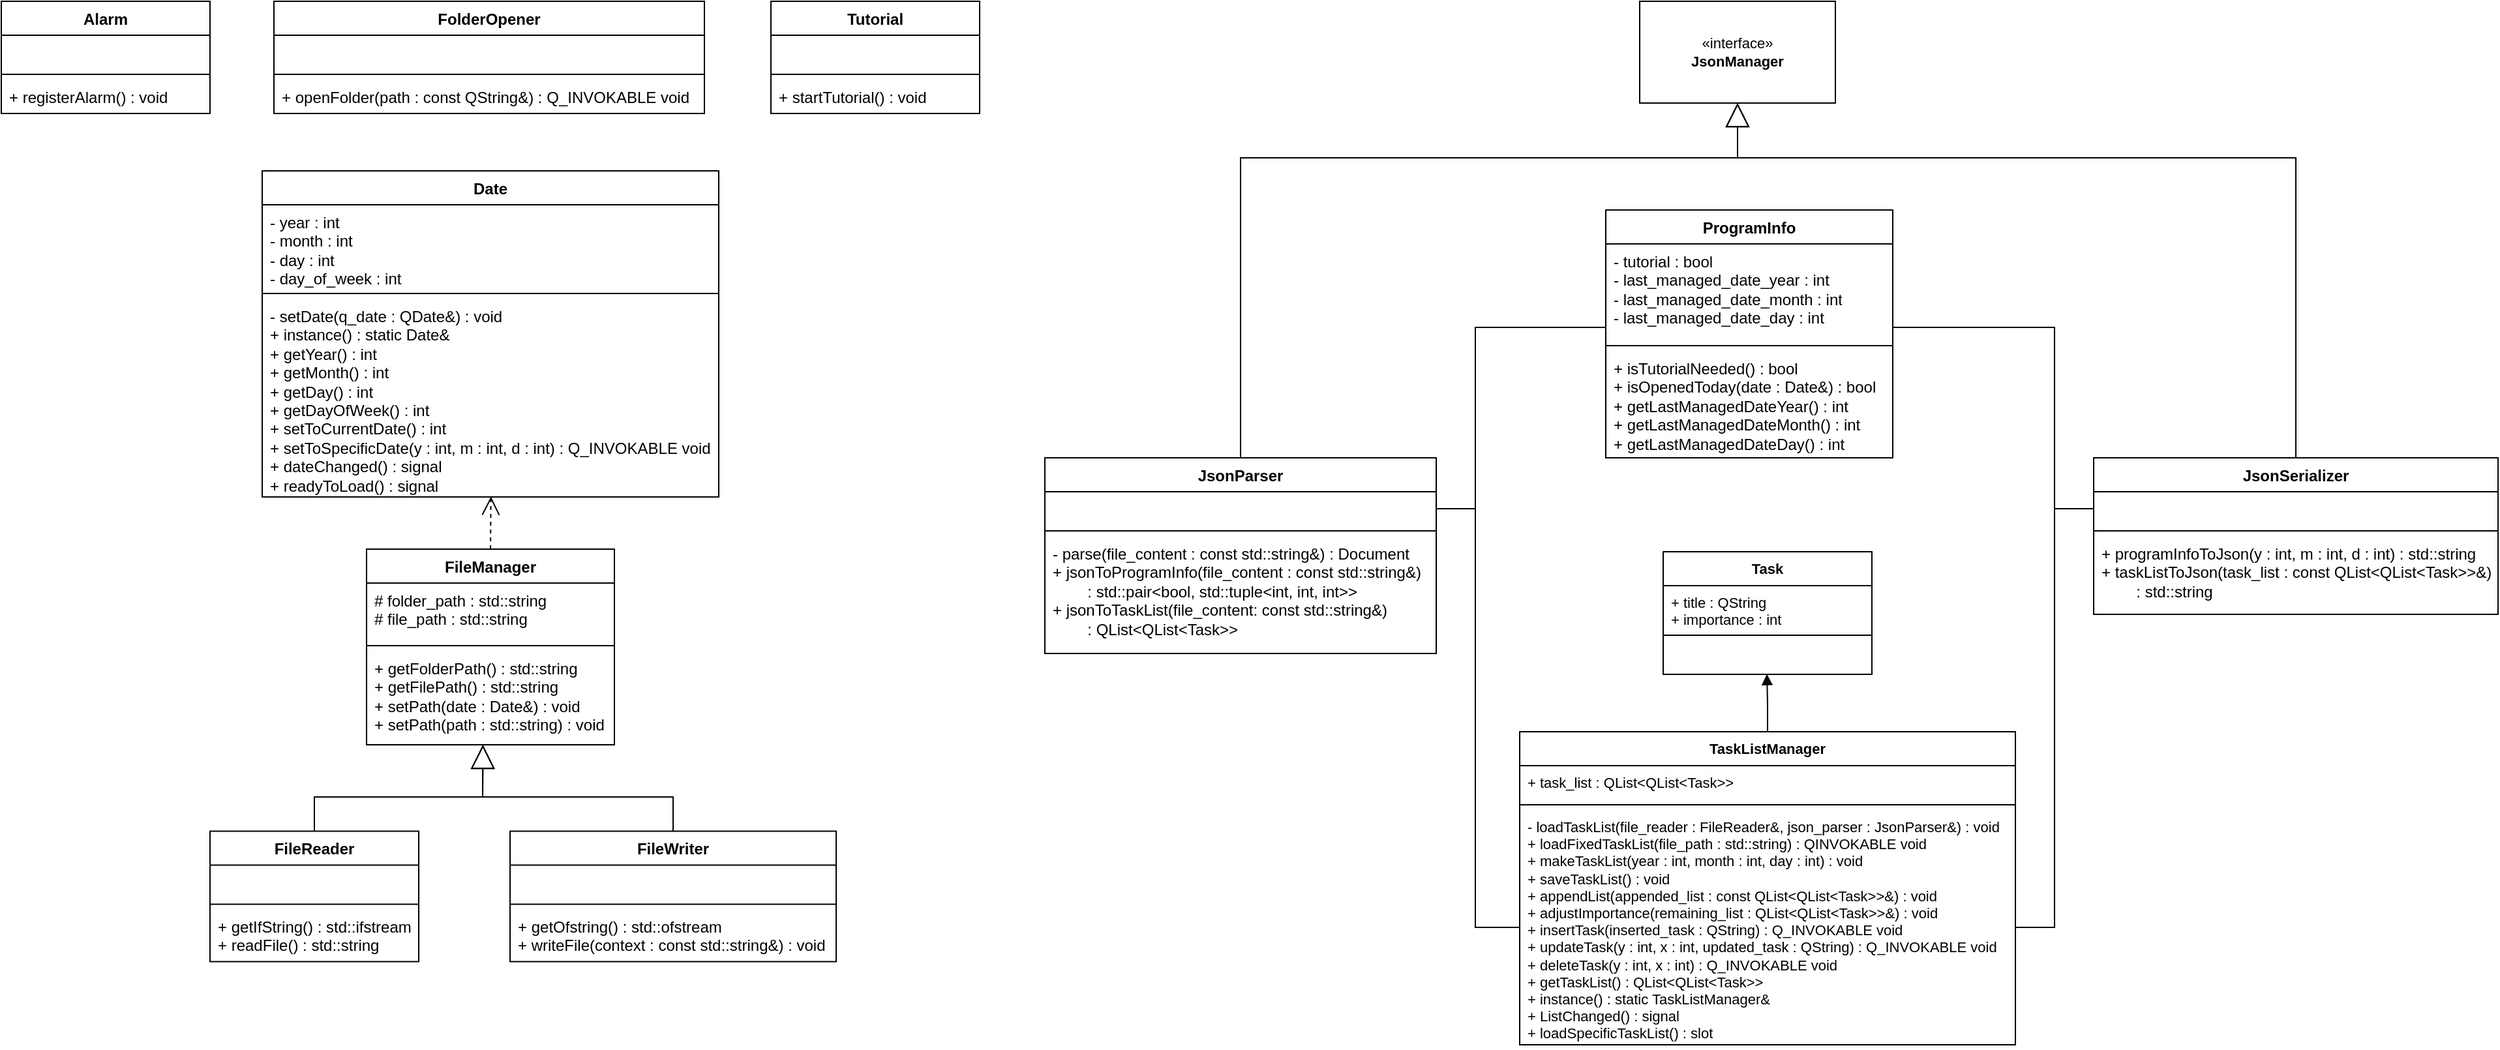 <mxfile version="24.7.7">
  <diagram name="페이지-1" id="8gILBM23NgEJg5Cp8DXW">
    <mxGraphModel dx="1290" dy="603" grid="0" gridSize="10" guides="1" tooltips="1" connect="1" arrows="1" fold="1" page="0" pageScale="1" pageWidth="827" pageHeight="1169" math="0" shadow="0">
      <root>
        <mxCell id="0" />
        <mxCell id="1" parent="0" />
        <mxCell id="K1M1oEvy9tW8etyTfTO2-13" value="Date" style="swimlane;fontStyle=1;align=center;verticalAlign=top;childLayout=stackLayout;horizontal=1;startSize=26;horizontalStack=0;resizeParent=1;resizeParentMax=0;resizeLast=0;collapsible=1;marginBottom=0;whiteSpace=wrap;html=1;" parent="1" vertex="1">
          <mxGeometry x="390" y="170" width="350" height="250" as="geometry" />
        </mxCell>
        <mxCell id="K1M1oEvy9tW8etyTfTO2-14" value="- year : int&lt;div&gt;- month : int&lt;/div&gt;&lt;div&gt;- day : int&lt;/div&gt;&lt;div&gt;- day_of_week : int&lt;/div&gt;" style="text;strokeColor=none;fillColor=none;align=left;verticalAlign=top;spacingLeft=4;spacingRight=4;overflow=hidden;rotatable=0;points=[[0,0.5],[1,0.5]];portConstraint=eastwest;whiteSpace=wrap;html=1;" parent="K1M1oEvy9tW8etyTfTO2-13" vertex="1">
          <mxGeometry y="26" width="350" height="64" as="geometry" />
        </mxCell>
        <mxCell id="K1M1oEvy9tW8etyTfTO2-15" value="" style="line;strokeWidth=1;fillColor=none;align=left;verticalAlign=middle;spacingTop=-1;spacingLeft=3;spacingRight=3;rotatable=0;labelPosition=right;points=[];portConstraint=eastwest;strokeColor=inherit;" parent="K1M1oEvy9tW8etyTfTO2-13" vertex="1">
          <mxGeometry y="90" width="350" height="8" as="geometry" />
        </mxCell>
        <mxCell id="K1M1oEvy9tW8etyTfTO2-16" value="- setDate(q_date : QDate&amp;amp;) : void&lt;div&gt;+ instance() : static Date&amp;amp;&lt;/div&gt;&lt;div&gt;+ getYear() : int&lt;/div&gt;&lt;div&gt;+ getMonth() : int&lt;/div&gt;&lt;div&gt;+ getDay() : int&lt;/div&gt;&lt;div&gt;+ getDayOfWeek() : int&lt;/div&gt;&lt;div&gt;+ setToCurrentDate() : int&lt;/div&gt;&lt;div&gt;+ setToSpecificDate(y : int, m : int, d : int) : Q_INVOKABLE void&lt;br&gt;&lt;div&gt;+ dateChanged() : signal&lt;/div&gt;&lt;/div&gt;&lt;div&gt;+ readyToLoad() : signal&lt;/div&gt;" style="text;strokeColor=none;fillColor=none;align=left;verticalAlign=top;spacingLeft=4;spacingRight=4;overflow=hidden;rotatable=0;points=[[0,0.5],[1,0.5]];portConstraint=eastwest;whiteSpace=wrap;html=1;" parent="K1M1oEvy9tW8etyTfTO2-13" vertex="1">
          <mxGeometry y="98" width="350" height="152" as="geometry" />
        </mxCell>
        <mxCell id="K1M1oEvy9tW8etyTfTO2-17" value="FileManager" style="swimlane;fontStyle=1;align=center;verticalAlign=top;childLayout=stackLayout;horizontal=1;startSize=26;horizontalStack=0;resizeParent=1;resizeParentMax=0;resizeLast=0;collapsible=1;marginBottom=0;whiteSpace=wrap;html=1;" parent="1" vertex="1">
          <mxGeometry x="470" y="460" width="190" height="150" as="geometry" />
        </mxCell>
        <mxCell id="K1M1oEvy9tW8etyTfTO2-18" value="# folder_path : std::string&lt;div&gt;# file_path : std::string&lt;/div&gt;" style="text;strokeColor=none;fillColor=none;align=left;verticalAlign=top;spacingLeft=4;spacingRight=4;overflow=hidden;rotatable=0;points=[[0,0.5],[1,0.5]];portConstraint=eastwest;whiteSpace=wrap;html=1;" parent="K1M1oEvy9tW8etyTfTO2-17" vertex="1">
          <mxGeometry y="26" width="190" height="44" as="geometry" />
        </mxCell>
        <mxCell id="K1M1oEvy9tW8etyTfTO2-19" value="" style="line;strokeWidth=1;fillColor=none;align=left;verticalAlign=middle;spacingTop=-1;spacingLeft=3;spacingRight=3;rotatable=0;labelPosition=right;points=[];portConstraint=eastwest;strokeColor=inherit;" parent="K1M1oEvy9tW8etyTfTO2-17" vertex="1">
          <mxGeometry y="70" width="190" height="8" as="geometry" />
        </mxCell>
        <mxCell id="K1M1oEvy9tW8etyTfTO2-20" value="+ getFolderPath() : std::string&lt;div&gt;+ getFilePath() : std::string&lt;br&gt;&lt;/div&gt;&lt;div&gt;+ setPath(date : Date&amp;amp;) : void&lt;/div&gt;&lt;div&gt;+ setPath(path : std::string) : void&lt;/div&gt;" style="text;strokeColor=none;fillColor=none;align=left;verticalAlign=top;spacingLeft=4;spacingRight=4;overflow=hidden;rotatable=0;points=[[0,0.5],[1,0.5]];portConstraint=eastwest;whiteSpace=wrap;html=1;" parent="K1M1oEvy9tW8etyTfTO2-17" vertex="1">
          <mxGeometry y="78" width="190" height="72" as="geometry" />
        </mxCell>
        <mxCell id="K1M1oEvy9tW8etyTfTO2-21" value="FileReader" style="swimlane;fontStyle=1;align=center;verticalAlign=top;childLayout=stackLayout;horizontal=1;startSize=26;horizontalStack=0;resizeParent=1;resizeParentMax=0;resizeLast=0;collapsible=1;marginBottom=0;whiteSpace=wrap;html=1;" parent="1" vertex="1">
          <mxGeometry x="350" y="676.21" width="160" height="100" as="geometry" />
        </mxCell>
        <mxCell id="K1M1oEvy9tW8etyTfTO2-22" value="&lt;div&gt;&lt;br&gt;&lt;/div&gt;&lt;div&gt;&lt;br&gt;&lt;/div&gt;" style="text;strokeColor=none;fillColor=none;align=left;verticalAlign=top;spacingLeft=4;spacingRight=4;overflow=hidden;rotatable=0;points=[[0,0.5],[1,0.5]];portConstraint=eastwest;whiteSpace=wrap;html=1;" parent="K1M1oEvy9tW8etyTfTO2-21" vertex="1">
          <mxGeometry y="26" width="160" height="26" as="geometry" />
        </mxCell>
        <mxCell id="K1M1oEvy9tW8etyTfTO2-23" value="" style="line;strokeWidth=1;fillColor=none;align=left;verticalAlign=middle;spacingTop=-1;spacingLeft=3;spacingRight=3;rotatable=0;labelPosition=right;points=[];portConstraint=eastwest;strokeColor=inherit;" parent="K1M1oEvy9tW8etyTfTO2-21" vertex="1">
          <mxGeometry y="52" width="160" height="8" as="geometry" />
        </mxCell>
        <mxCell id="K1M1oEvy9tW8etyTfTO2-24" value="+ getIfString() : std::ifstream&lt;div&gt;+ readFile() : std::string&lt;/div&gt;" style="text;strokeColor=none;fillColor=none;align=left;verticalAlign=top;spacingLeft=4;spacingRight=4;overflow=hidden;rotatable=0;points=[[0,0.5],[1,0.5]];portConstraint=eastwest;whiteSpace=wrap;html=1;" parent="K1M1oEvy9tW8etyTfTO2-21" vertex="1">
          <mxGeometry y="60" width="160" height="40" as="geometry" />
        </mxCell>
        <mxCell id="K1M1oEvy9tW8etyTfTO2-25" value="FileWriter" style="swimlane;fontStyle=1;align=center;verticalAlign=top;childLayout=stackLayout;horizontal=1;startSize=26;horizontalStack=0;resizeParent=1;resizeParentMax=0;resizeLast=0;collapsible=1;marginBottom=0;whiteSpace=wrap;html=1;" parent="1" vertex="1">
          <mxGeometry x="580" y="676.21" width="250" height="100" as="geometry" />
        </mxCell>
        <mxCell id="K1M1oEvy9tW8etyTfTO2-26" value="&lt;div&gt;&lt;br&gt;&lt;/div&gt;&lt;div&gt;&lt;br&gt;&lt;/div&gt;" style="text;strokeColor=none;fillColor=none;align=left;verticalAlign=top;spacingLeft=4;spacingRight=4;overflow=hidden;rotatable=0;points=[[0,0.5],[1,0.5]];portConstraint=eastwest;whiteSpace=wrap;html=1;" parent="K1M1oEvy9tW8etyTfTO2-25" vertex="1">
          <mxGeometry y="26" width="250" height="26" as="geometry" />
        </mxCell>
        <mxCell id="K1M1oEvy9tW8etyTfTO2-27" value="" style="line;strokeWidth=1;fillColor=none;align=left;verticalAlign=middle;spacingTop=-1;spacingLeft=3;spacingRight=3;rotatable=0;labelPosition=right;points=[];portConstraint=eastwest;strokeColor=inherit;" parent="K1M1oEvy9tW8etyTfTO2-25" vertex="1">
          <mxGeometry y="52" width="250" height="8" as="geometry" />
        </mxCell>
        <mxCell id="K1M1oEvy9tW8etyTfTO2-28" value="+ getOfstring() : std::ofstream&lt;div&gt;+ writeFile(context : const std::string&amp;amp;) : void&lt;/div&gt;" style="text;strokeColor=none;fillColor=none;align=left;verticalAlign=top;spacingLeft=4;spacingRight=4;overflow=hidden;rotatable=0;points=[[0,0.5],[1,0.5]];portConstraint=eastwest;whiteSpace=wrap;html=1;" parent="K1M1oEvy9tW8etyTfTO2-25" vertex="1">
          <mxGeometry y="60" width="250" height="40" as="geometry" />
        </mxCell>
        <mxCell id="K1M1oEvy9tW8etyTfTO2-29" value="" style="endArrow=open;endSize=12;dashed=1;html=1;rounded=0;exitX=0.5;exitY=0;exitDx=0;exitDy=0;entryX=0.501;entryY=0.998;entryDx=0;entryDy=0;entryPerimeter=0;" parent="1" source="K1M1oEvy9tW8etyTfTO2-17" target="K1M1oEvy9tW8etyTfTO2-16" edge="1">
          <mxGeometry width="160" relative="1" as="geometry">
            <mxPoint x="470" y="330" as="sourcePoint" />
            <mxPoint x="630" y="450" as="targetPoint" />
          </mxGeometry>
        </mxCell>
        <mxCell id="K1M1oEvy9tW8etyTfTO2-36" value="" style="endArrow=block;endSize=16;endFill=0;html=1;rounded=0;exitX=0.5;exitY=0;exitDx=0;exitDy=0;entryX=0.495;entryY=0.992;entryDx=0;entryDy=0;entryPerimeter=0;" parent="1" source="K1M1oEvy9tW8etyTfTO2-21" edge="1">
          <mxGeometry width="160" relative="1" as="geometry">
            <mxPoint x="390" y="626.21" as="sourcePoint" />
            <mxPoint x="559.2" y="610.002" as="targetPoint" />
            <Array as="points">
              <mxPoint x="430" y="650" />
              <mxPoint x="510" y="650" />
              <mxPoint x="559" y="650" />
            </Array>
          </mxGeometry>
        </mxCell>
        <mxCell id="K1M1oEvy9tW8etyTfTO2-37" value="" style="endArrow=block;endSize=16;endFill=0;html=1;rounded=0;exitX=0.5;exitY=0;exitDx=0;exitDy=0;entryX=0.495;entryY=0.992;entryDx=0;entryDy=0;entryPerimeter=0;" parent="1" source="K1M1oEvy9tW8etyTfTO2-25" edge="1">
          <mxGeometry width="160" relative="1" as="geometry">
            <mxPoint x="700" y="630.21" as="sourcePoint" />
            <mxPoint x="559.2" y="610.002" as="targetPoint" />
            <Array as="points">
              <mxPoint x="705" y="650" />
              <mxPoint x="559" y="650" />
            </Array>
          </mxGeometry>
        </mxCell>
        <mxCell id="K1M1oEvy9tW8etyTfTO2-42" value="JsonParser" style="swimlane;fontStyle=1;align=center;verticalAlign=top;childLayout=stackLayout;horizontal=1;startSize=26;horizontalStack=0;resizeParent=1;resizeParentMax=0;resizeLast=0;collapsible=1;marginBottom=0;whiteSpace=wrap;html=1;" parent="1" vertex="1">
          <mxGeometry x="990" y="390" width="300" height="150" as="geometry" />
        </mxCell>
        <mxCell id="K1M1oEvy9tW8etyTfTO2-43" value="&lt;div&gt;&lt;br&gt;&lt;/div&gt;&lt;div&gt;&lt;br&gt;&lt;/div&gt;" style="text;strokeColor=none;fillColor=none;align=left;verticalAlign=top;spacingLeft=4;spacingRight=4;overflow=hidden;rotatable=0;points=[[0,0.5],[1,0.5]];portConstraint=eastwest;whiteSpace=wrap;html=1;" parent="K1M1oEvy9tW8etyTfTO2-42" vertex="1">
          <mxGeometry y="26" width="300" height="26" as="geometry" />
        </mxCell>
        <mxCell id="K1M1oEvy9tW8etyTfTO2-44" value="" style="line;strokeWidth=1;fillColor=none;align=left;verticalAlign=middle;spacingTop=-1;spacingLeft=3;spacingRight=3;rotatable=0;labelPosition=right;points=[];portConstraint=eastwest;strokeColor=inherit;" parent="K1M1oEvy9tW8etyTfTO2-42" vertex="1">
          <mxGeometry y="52" width="300" height="8" as="geometry" />
        </mxCell>
        <mxCell id="K1M1oEvy9tW8etyTfTO2-45" value="- parse(file_content : const std::string&amp;amp;) : Document&lt;div&gt;+ jsonToProgramInfo(file_content : const std::string&amp;amp;)&amp;nbsp;&lt;/div&gt;&lt;div&gt;&lt;span style=&quot;white-space: pre;&quot;&gt;&#x9;&lt;/span&gt;: std::pair&amp;lt;bool, std::tuple&amp;lt;int, int, int&amp;gt;&amp;gt;&lt;/div&gt;&lt;div&gt;+ jsonToTaskList(file_content: const std::string&amp;amp;)&lt;/div&gt;&lt;div&gt;&lt;span style=&quot;white-space: pre;&quot;&gt;&#x9;&lt;/span&gt;: QList&amp;lt;QList&amp;lt;Task&amp;gt;&amp;gt;&lt;br&gt;&lt;/div&gt;" style="text;strokeColor=none;fillColor=none;align=left;verticalAlign=top;spacingLeft=4;spacingRight=4;overflow=hidden;rotatable=0;points=[[0,0.5],[1,0.5]];portConstraint=eastwest;whiteSpace=wrap;html=1;" parent="K1M1oEvy9tW8etyTfTO2-42" vertex="1">
          <mxGeometry y="60" width="300" height="90" as="geometry" />
        </mxCell>
        <mxCell id="K1M1oEvy9tW8etyTfTO2-46" value="JsonSerializer" style="swimlane;fontStyle=1;align=center;verticalAlign=top;childLayout=stackLayout;horizontal=1;startSize=26;horizontalStack=0;resizeParent=1;resizeParentMax=0;resizeLast=0;collapsible=1;marginBottom=0;whiteSpace=wrap;html=1;" parent="1" vertex="1">
          <mxGeometry x="1794" y="390" width="310" height="120" as="geometry" />
        </mxCell>
        <mxCell id="K1M1oEvy9tW8etyTfTO2-47" value="&lt;div&gt;&lt;br&gt;&lt;/div&gt;&lt;div&gt;&lt;br&gt;&lt;/div&gt;" style="text;strokeColor=none;fillColor=none;align=left;verticalAlign=top;spacingLeft=4;spacingRight=4;overflow=hidden;rotatable=0;points=[[0,0.5],[1,0.5]];portConstraint=eastwest;whiteSpace=wrap;html=1;" parent="K1M1oEvy9tW8etyTfTO2-46" vertex="1">
          <mxGeometry y="26" width="310" height="26" as="geometry" />
        </mxCell>
        <mxCell id="K1M1oEvy9tW8etyTfTO2-48" value="" style="line;strokeWidth=1;fillColor=none;align=left;verticalAlign=middle;spacingTop=-1;spacingLeft=3;spacingRight=3;rotatable=0;labelPosition=right;points=[];portConstraint=eastwest;strokeColor=inherit;" parent="K1M1oEvy9tW8etyTfTO2-46" vertex="1">
          <mxGeometry y="52" width="310" height="8" as="geometry" />
        </mxCell>
        <mxCell id="K1M1oEvy9tW8etyTfTO2-49" value="+ programInfoToJson(y : int, m : int, d : int) : std::string&lt;div&gt;+ taskListToJson(task_list : const QList&amp;lt;QList&amp;lt;Task&amp;gt;&amp;gt;&amp;amp;)&lt;/div&gt;&lt;div&gt;&lt;span style=&quot;white-space: pre;&quot;&gt;&#x9;&lt;/span&gt;: std::string&lt;br&gt;&lt;/div&gt;" style="text;strokeColor=none;fillColor=none;align=left;verticalAlign=top;spacingLeft=4;spacingRight=4;overflow=hidden;rotatable=0;points=[[0,0.5],[1,0.5]];portConstraint=eastwest;whiteSpace=wrap;html=1;" parent="K1M1oEvy9tW8etyTfTO2-46" vertex="1">
          <mxGeometry y="60" width="310" height="60" as="geometry" />
        </mxCell>
        <mxCell id="K1M1oEvy9tW8etyTfTO2-50" value="" style="endArrow=block;endSize=16;endFill=0;html=1;rounded=0;exitX=0.5;exitY=0;exitDx=0;exitDy=0;entryX=0.5;entryY=1;entryDx=0;entryDy=0;" parent="1" source="K1M1oEvy9tW8etyTfTO2-42" target="K1M1oEvy9tW8etyTfTO2-108" edge="1">
          <mxGeometry width="160" relative="1" as="geometry">
            <mxPoint x="1352" y="150" as="sourcePoint" />
            <mxPoint x="1521.2" y="125.792" as="targetPoint" />
            <Array as="points">
              <mxPoint x="1140" y="160" />
              <mxPoint x="1363" y="160" />
              <mxPoint x="1521" y="160" />
            </Array>
          </mxGeometry>
        </mxCell>
        <mxCell id="K1M1oEvy9tW8etyTfTO2-51" value="" style="endArrow=block;endSize=16;endFill=0;html=1;rounded=0;exitX=0.5;exitY=0;exitDx=0;exitDy=0;entryX=0.5;entryY=1;entryDx=0;entryDy=0;" parent="1" source="K1M1oEvy9tW8etyTfTO2-46" target="K1M1oEvy9tW8etyTfTO2-108" edge="1">
          <mxGeometry width="160" relative="1" as="geometry">
            <mxPoint x="1662" y="154" as="sourcePoint" />
            <mxPoint x="1383" y="110" as="targetPoint" />
            <Array as="points">
              <mxPoint x="1949" y="160" />
              <mxPoint x="1673" y="160" />
              <mxPoint x="1521" y="160" />
            </Array>
          </mxGeometry>
        </mxCell>
        <mxCell id="K1M1oEvy9tW8etyTfTO2-52" value="ProgramInfo" style="swimlane;fontStyle=1;align=center;verticalAlign=top;childLayout=stackLayout;horizontal=1;startSize=26;horizontalStack=0;resizeParent=1;resizeParentMax=0;resizeLast=0;collapsible=1;marginBottom=0;whiteSpace=wrap;html=1;" parent="1" vertex="1">
          <mxGeometry x="1420" y="200" width="220" height="190" as="geometry" />
        </mxCell>
        <mxCell id="K1M1oEvy9tW8etyTfTO2-53" value="-&amp;nbsp;&lt;span style=&quot;background-color: initial;&quot;&gt;tutorial : bool&lt;/span&gt;&lt;div&gt;- last_managed_date_year : int&lt;/div&gt;&lt;div&gt;- last_managed_date_month : int&lt;br&gt;&lt;/div&gt;&lt;div&gt;- last_managed_date_day : int&lt;br&gt;&lt;/div&gt;" style="text;strokeColor=none;fillColor=none;align=left;verticalAlign=top;spacingLeft=4;spacingRight=4;overflow=hidden;rotatable=0;points=[[0,0.5],[1,0.5]];portConstraint=eastwest;whiteSpace=wrap;html=1;" parent="K1M1oEvy9tW8etyTfTO2-52" vertex="1">
          <mxGeometry y="26" width="220" height="74" as="geometry" />
        </mxCell>
        <mxCell id="K1M1oEvy9tW8etyTfTO2-54" value="" style="line;strokeWidth=1;fillColor=none;align=left;verticalAlign=middle;spacingTop=-1;spacingLeft=3;spacingRight=3;rotatable=0;labelPosition=right;points=[];portConstraint=eastwest;strokeColor=inherit;" parent="K1M1oEvy9tW8etyTfTO2-52" vertex="1">
          <mxGeometry y="100" width="220" height="8" as="geometry" />
        </mxCell>
        <mxCell id="K1M1oEvy9tW8etyTfTO2-55" value="+ isTutorialNeeded() : bool&lt;div&gt;+ isOpenedToday(date : Date&amp;amp;) : bool&lt;/div&gt;&lt;div&gt;+&amp;nbsp;getLastManagedDateYear() : int&lt;/div&gt;&lt;div&gt;+&amp;nbsp;getLastManagedDateMonth() : int&lt;br&gt;&lt;/div&gt;&lt;div&gt;+&amp;nbsp;getLastManagedDateDay() : int&lt;br&gt;&lt;/div&gt;" style="text;strokeColor=none;fillColor=none;align=left;verticalAlign=top;spacingLeft=4;spacingRight=4;overflow=hidden;rotatable=0;points=[[0,0.5],[1,0.5]];portConstraint=eastwest;whiteSpace=wrap;html=1;" parent="K1M1oEvy9tW8etyTfTO2-52" vertex="1">
          <mxGeometry y="108" width="220" height="82" as="geometry" />
        </mxCell>
        <mxCell id="K1M1oEvy9tW8etyTfTO2-66" value="" style="endArrow=none;html=1;edgeStyle=orthogonalEdgeStyle;rounded=0;entryX=0;entryY=0.5;entryDx=0;entryDy=0;" parent="1" source="K1M1oEvy9tW8etyTfTO2-53" target="K1M1oEvy9tW8etyTfTO2-47" edge="1">
          <mxGeometry relative="1" as="geometry">
            <mxPoint x="1694" y="290" as="sourcePoint" />
            <mxPoint x="1702" y="480" as="targetPoint" />
            <Array as="points">
              <mxPoint x="1764" y="290" />
              <mxPoint x="1764" y="429" />
            </Array>
          </mxGeometry>
        </mxCell>
        <mxCell id="K1M1oEvy9tW8etyTfTO2-68" value="" style="endArrow=none;html=1;edgeStyle=orthogonalEdgeStyle;rounded=0;exitX=1;exitY=0.5;exitDx=0;exitDy=0;" parent="1" source="K1M1oEvy9tW8etyTfTO2-43" target="K1M1oEvy9tW8etyTfTO2-53" edge="1">
          <mxGeometry relative="1" as="geometry">
            <mxPoint x="1218" y="320" as="sourcePoint" />
            <mxPoint x="1260" y="263" as="targetPoint" />
            <Array as="points">
              <mxPoint x="1320" y="429" />
              <mxPoint x="1320" y="290" />
            </Array>
          </mxGeometry>
        </mxCell>
        <mxCell id="K1M1oEvy9tW8etyTfTO2-69" value="Task" style="swimlane;fontStyle=1;align=center;verticalAlign=top;childLayout=stackLayout;horizontal=1;startSize=26;horizontalStack=0;resizeParent=1;resizeParentMax=0;resizeLast=0;collapsible=1;marginBottom=0;whiteSpace=wrap;html=1;fontFamily=Helvetica;fontSize=11;fontColor=default;labelBackgroundColor=default;" parent="1" vertex="1">
          <mxGeometry x="1464" y="462" width="160" height="94" as="geometry" />
        </mxCell>
        <mxCell id="K1M1oEvy9tW8etyTfTO2-70" value="+ title : QString&lt;div&gt;+ importance : int&lt;/div&gt;" style="text;strokeColor=none;fillColor=none;align=left;verticalAlign=top;spacingLeft=4;spacingRight=4;overflow=hidden;rotatable=0;points=[[0,0.5],[1,0.5]];portConstraint=eastwest;whiteSpace=wrap;html=1;fontFamily=Helvetica;fontSize=11;fontColor=default;labelBackgroundColor=default;" parent="K1M1oEvy9tW8etyTfTO2-69" vertex="1">
          <mxGeometry y="26" width="160" height="34" as="geometry" />
        </mxCell>
        <mxCell id="K1M1oEvy9tW8etyTfTO2-71" value="" style="line;strokeWidth=1;fillColor=none;align=left;verticalAlign=middle;spacingTop=-1;spacingLeft=3;spacingRight=3;rotatable=0;labelPosition=right;points=[];portConstraint=eastwest;strokeColor=inherit;fontFamily=Helvetica;fontSize=11;fontColor=default;labelBackgroundColor=default;" parent="K1M1oEvy9tW8etyTfTO2-69" vertex="1">
          <mxGeometry y="60" width="160" height="8" as="geometry" />
        </mxCell>
        <mxCell id="K1M1oEvy9tW8etyTfTO2-72" value="&lt;div&gt;&lt;br&gt;&lt;/div&gt;&lt;div&gt;&lt;br&gt;&lt;/div&gt;" style="text;strokeColor=none;fillColor=none;align=left;verticalAlign=top;spacingLeft=4;spacingRight=4;overflow=hidden;rotatable=0;points=[[0,0.5],[1,0.5]];portConstraint=eastwest;whiteSpace=wrap;html=1;fontFamily=Helvetica;fontSize=11;fontColor=default;labelBackgroundColor=default;" parent="K1M1oEvy9tW8etyTfTO2-69" vertex="1">
          <mxGeometry y="68" width="160" height="26" as="geometry" />
        </mxCell>
        <mxCell id="K1M1oEvy9tW8etyTfTO2-73" value="TaskListManager" style="swimlane;fontStyle=1;align=center;verticalAlign=top;childLayout=stackLayout;horizontal=1;startSize=26;horizontalStack=0;resizeParent=1;resizeParentMax=0;resizeLast=0;collapsible=1;marginBottom=0;whiteSpace=wrap;html=1;fontFamily=Helvetica;fontSize=11;fontColor=default;labelBackgroundColor=default;" parent="1" vertex="1">
          <mxGeometry x="1354" y="600" width="380" height="240" as="geometry" />
        </mxCell>
        <mxCell id="K1M1oEvy9tW8etyTfTO2-74" value="+ task_list : QList&amp;lt;QList&amp;lt;Task&amp;gt;&amp;gt;" style="text;strokeColor=none;fillColor=none;align=left;verticalAlign=top;spacingLeft=4;spacingRight=4;overflow=hidden;rotatable=0;points=[[0,0.5],[1,0.5]];portConstraint=eastwest;whiteSpace=wrap;html=1;fontFamily=Helvetica;fontSize=11;fontColor=default;labelBackgroundColor=default;" parent="K1M1oEvy9tW8etyTfTO2-73" vertex="1">
          <mxGeometry y="26" width="380" height="26" as="geometry" />
        </mxCell>
        <mxCell id="K1M1oEvy9tW8etyTfTO2-75" value="" style="line;strokeWidth=1;fillColor=none;align=left;verticalAlign=middle;spacingTop=-1;spacingLeft=3;spacingRight=3;rotatable=0;labelPosition=right;points=[];portConstraint=eastwest;strokeColor=inherit;fontFamily=Helvetica;fontSize=11;fontColor=default;labelBackgroundColor=default;" parent="K1M1oEvy9tW8etyTfTO2-73" vertex="1">
          <mxGeometry y="52" width="380" height="8" as="geometry" />
        </mxCell>
        <mxCell id="K1M1oEvy9tW8etyTfTO2-76" value="- loadTaskList(file_reader : FileReader&amp;amp;, json_parser : JsonParser&amp;amp;) : void&lt;div&gt;+ loadFixedTaskList(file_path : std::string) : QINVOKABLE void&lt;/div&gt;&lt;div&gt;+ makeTaskList(year : int, month : int, day : int) : void&lt;/div&gt;&lt;div&gt;+ saveTaskList() : void&lt;/div&gt;&lt;div&gt;+ appendList(appended_list : const QList&amp;lt;QList&amp;lt;Task&amp;gt;&amp;gt;&amp;amp;) : void&lt;/div&gt;&lt;div&gt;+ adjustImportance(remaining_list : QList&amp;lt;QList&amp;lt;Task&amp;gt;&amp;gt;&amp;amp;) : void&lt;/div&gt;&lt;div&gt;+ insertTask(inserted_task : QString) : Q_INVOKABLE void&lt;/div&gt;&lt;div&gt;+ updateTask(y : int, x : int, updated_task : QString) : Q_INVOKABLE void&lt;br&gt;&lt;/div&gt;&lt;div&gt;+ deleteTask(y : int, x : int) : Q_INVOKABLE void&lt;/div&gt;&lt;div&gt;+ getTaskList() : QList&amp;lt;QList&amp;lt;Task&amp;gt;&amp;gt;&lt;/div&gt;&lt;div&gt;+ instance() : static TaskListManager&amp;amp;&lt;/div&gt;&lt;div&gt;+ ListChanged() : signal&lt;/div&gt;&lt;div&gt;+ loadSpecificTaskList() : slot&lt;/div&gt;" style="text;strokeColor=none;fillColor=none;align=left;verticalAlign=top;spacingLeft=4;spacingRight=4;overflow=hidden;rotatable=0;points=[[0,0.5],[1,0.5]];portConstraint=eastwest;whiteSpace=wrap;html=1;fontFamily=Helvetica;fontSize=11;fontColor=default;labelBackgroundColor=default;" parent="K1M1oEvy9tW8etyTfTO2-73" vertex="1">
          <mxGeometry y="60" width="380" height="180" as="geometry" />
        </mxCell>
        <mxCell id="K1M1oEvy9tW8etyTfTO2-78" value="" style="endArrow=block;endFill=1;html=1;edgeStyle=orthogonalEdgeStyle;align=left;verticalAlign=top;rounded=0;strokeColor=default;fontFamily=Helvetica;fontSize=11;fontColor=default;labelBackgroundColor=default;exitX=0.5;exitY=0;exitDx=0;exitDy=0;entryX=0.497;entryY=0.992;entryDx=0;entryDy=0;entryPerimeter=0;" parent="1" source="K1M1oEvy9tW8etyTfTO2-73" target="K1M1oEvy9tW8etyTfTO2-72" edge="1">
          <mxGeometry x="-1" relative="1" as="geometry">
            <mxPoint x="1343" y="380" as="sourcePoint" />
            <mxPoint x="1283" y="510" as="targetPoint" />
            <Array as="points">
              <mxPoint x="1544" y="578" />
              <mxPoint x="1544" y="578" />
            </Array>
          </mxGeometry>
        </mxCell>
        <mxCell id="K1M1oEvy9tW8etyTfTO2-80" value="" style="endArrow=none;html=1;edgeStyle=orthogonalEdgeStyle;rounded=0;exitX=1;exitY=0.5;exitDx=0;exitDy=0;" parent="1" source="K1M1oEvy9tW8etyTfTO2-43" target="K1M1oEvy9tW8etyTfTO2-76" edge="1">
          <mxGeometry relative="1" as="geometry">
            <mxPoint x="1108" y="570" as="sourcePoint" />
            <mxPoint x="1320" y="730" as="targetPoint" />
            <Array as="points">
              <mxPoint x="1320" y="429" />
              <mxPoint x="1320" y="750" />
            </Array>
          </mxGeometry>
        </mxCell>
        <mxCell id="K1M1oEvy9tW8etyTfTO2-81" value="" style="endArrow=none;html=1;edgeStyle=orthogonalEdgeStyle;rounded=0;exitX=0;exitY=0.5;exitDx=0;exitDy=0;" parent="1" source="K1M1oEvy9tW8etyTfTO2-47" target="K1M1oEvy9tW8etyTfTO2-76" edge="1">
          <mxGeometry relative="1" as="geometry">
            <mxPoint x="1602" y="476" as="sourcePoint" />
            <mxPoint x="1622" y="590" as="targetPoint" />
            <Array as="points">
              <mxPoint x="1764" y="429" />
              <mxPoint x="1764" y="750" />
            </Array>
          </mxGeometry>
        </mxCell>
        <mxCell id="K1M1oEvy9tW8etyTfTO2-94" value="Alarm" style="swimlane;fontStyle=1;align=center;verticalAlign=top;childLayout=stackLayout;horizontal=1;startSize=26;horizontalStack=0;resizeParent=1;resizeParentMax=0;resizeLast=0;collapsible=1;marginBottom=0;whiteSpace=wrap;html=1;" parent="1" vertex="1">
          <mxGeometry x="190" y="40" width="160" height="86" as="geometry" />
        </mxCell>
        <mxCell id="K1M1oEvy9tW8etyTfTO2-95" value="&lt;div&gt;&lt;br&gt;&lt;/div&gt;&lt;div&gt;&lt;br&gt;&lt;/div&gt;" style="text;strokeColor=none;fillColor=none;align=left;verticalAlign=top;spacingLeft=4;spacingRight=4;overflow=hidden;rotatable=0;points=[[0,0.5],[1,0.5]];portConstraint=eastwest;whiteSpace=wrap;html=1;" parent="K1M1oEvy9tW8etyTfTO2-94" vertex="1">
          <mxGeometry y="26" width="160" height="26" as="geometry" />
        </mxCell>
        <mxCell id="K1M1oEvy9tW8etyTfTO2-96" value="" style="line;strokeWidth=1;fillColor=none;align=left;verticalAlign=middle;spacingTop=-1;spacingLeft=3;spacingRight=3;rotatable=0;labelPosition=right;points=[];portConstraint=eastwest;strokeColor=inherit;" parent="K1M1oEvy9tW8etyTfTO2-94" vertex="1">
          <mxGeometry y="52" width="160" height="8" as="geometry" />
        </mxCell>
        <mxCell id="K1M1oEvy9tW8etyTfTO2-97" value="+ registerAlarm() : void" style="text;strokeColor=none;fillColor=none;align=left;verticalAlign=top;spacingLeft=4;spacingRight=4;overflow=hidden;rotatable=0;points=[[0,0.5],[1,0.5]];portConstraint=eastwest;whiteSpace=wrap;html=1;" parent="K1M1oEvy9tW8etyTfTO2-94" vertex="1">
          <mxGeometry y="60" width="160" height="26" as="geometry" />
        </mxCell>
        <mxCell id="K1M1oEvy9tW8etyTfTO2-98" value="FolderOpener" style="swimlane;fontStyle=1;align=center;verticalAlign=top;childLayout=stackLayout;horizontal=1;startSize=26;horizontalStack=0;resizeParent=1;resizeParentMax=0;resizeLast=0;collapsible=1;marginBottom=0;whiteSpace=wrap;html=1;" parent="1" vertex="1">
          <mxGeometry x="399" y="40" width="330" height="86" as="geometry" />
        </mxCell>
        <mxCell id="K1M1oEvy9tW8etyTfTO2-99" value="&lt;div&gt;&lt;br&gt;&lt;/div&gt;&lt;div&gt;&lt;br&gt;&lt;/div&gt;" style="text;strokeColor=none;fillColor=none;align=left;verticalAlign=top;spacingLeft=4;spacingRight=4;overflow=hidden;rotatable=0;points=[[0,0.5],[1,0.5]];portConstraint=eastwest;whiteSpace=wrap;html=1;" parent="K1M1oEvy9tW8etyTfTO2-98" vertex="1">
          <mxGeometry y="26" width="330" height="26" as="geometry" />
        </mxCell>
        <mxCell id="K1M1oEvy9tW8etyTfTO2-100" value="" style="line;strokeWidth=1;fillColor=none;align=left;verticalAlign=middle;spacingTop=-1;spacingLeft=3;spacingRight=3;rotatable=0;labelPosition=right;points=[];portConstraint=eastwest;strokeColor=inherit;" parent="K1M1oEvy9tW8etyTfTO2-98" vertex="1">
          <mxGeometry y="52" width="330" height="8" as="geometry" />
        </mxCell>
        <mxCell id="K1M1oEvy9tW8etyTfTO2-101" value="+ openFolder(path : const QString&amp;amp;) : Q_INVOKABLE void" style="text;strokeColor=none;fillColor=none;align=left;verticalAlign=top;spacingLeft=4;spacingRight=4;overflow=hidden;rotatable=0;points=[[0,0.5],[1,0.5]];portConstraint=eastwest;whiteSpace=wrap;html=1;" parent="K1M1oEvy9tW8etyTfTO2-98" vertex="1">
          <mxGeometry y="60" width="330" height="26" as="geometry" />
        </mxCell>
        <mxCell id="K1M1oEvy9tW8etyTfTO2-102" value="Tutorial" style="swimlane;fontStyle=1;align=center;verticalAlign=top;childLayout=stackLayout;horizontal=1;startSize=26;horizontalStack=0;resizeParent=1;resizeParentMax=0;resizeLast=0;collapsible=1;marginBottom=0;whiteSpace=wrap;html=1;" parent="1" vertex="1">
          <mxGeometry x="780" y="40" width="160" height="86" as="geometry" />
        </mxCell>
        <mxCell id="K1M1oEvy9tW8etyTfTO2-103" value="&lt;div&gt;&lt;br&gt;&lt;/div&gt;&lt;div&gt;&lt;br&gt;&lt;/div&gt;" style="text;strokeColor=none;fillColor=none;align=left;verticalAlign=top;spacingLeft=4;spacingRight=4;overflow=hidden;rotatable=0;points=[[0,0.5],[1,0.5]];portConstraint=eastwest;whiteSpace=wrap;html=1;" parent="K1M1oEvy9tW8etyTfTO2-102" vertex="1">
          <mxGeometry y="26" width="160" height="26" as="geometry" />
        </mxCell>
        <mxCell id="K1M1oEvy9tW8etyTfTO2-104" value="" style="line;strokeWidth=1;fillColor=none;align=left;verticalAlign=middle;spacingTop=-1;spacingLeft=3;spacingRight=3;rotatable=0;labelPosition=right;points=[];portConstraint=eastwest;strokeColor=inherit;" parent="K1M1oEvy9tW8etyTfTO2-102" vertex="1">
          <mxGeometry y="52" width="160" height="8" as="geometry" />
        </mxCell>
        <mxCell id="K1M1oEvy9tW8etyTfTO2-105" value="+ startTutorial() : void" style="text;strokeColor=none;fillColor=none;align=left;verticalAlign=top;spacingLeft=4;spacingRight=4;overflow=hidden;rotatable=0;points=[[0,0.5],[1,0.5]];portConstraint=eastwest;whiteSpace=wrap;html=1;" parent="K1M1oEvy9tW8etyTfTO2-102" vertex="1">
          <mxGeometry y="60" width="160" height="26" as="geometry" />
        </mxCell>
        <mxCell id="K1M1oEvy9tW8etyTfTO2-108" value="«interface»&lt;br&gt;&lt;b&gt;JsonManager&lt;/b&gt;" style="html=1;whiteSpace=wrap;fontFamily=Helvetica;fontSize=11;fontColor=default;labelBackgroundColor=default;" parent="1" vertex="1">
          <mxGeometry x="1446" y="40" width="150" height="78" as="geometry" />
        </mxCell>
      </root>
    </mxGraphModel>
  </diagram>
</mxfile>
